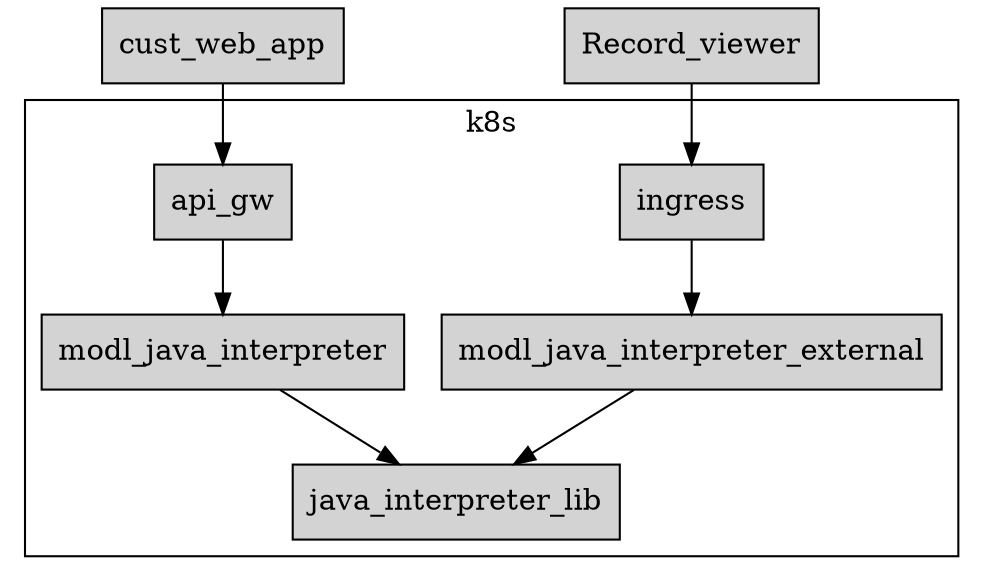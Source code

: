 digraph prod {
    node [style=filled shape=box];
    api_gw -> modl_java_interpreter;
    cust_web_app -> api_gw;
    ingress -> modl_java_interpreter_external;
    Record_viewer -> ingress;
    modl_java_interpreter-> java_interpreter_lib;
    modl_java_interpreter_external-> java_interpreter_lib;

    subgraph cluster_1 {
        label=k8s
        api_gw;
        ingress;
        modl_java_interpreter;
        java_interpreter_lib;
        modl_java_interpreter_external;
    }
}